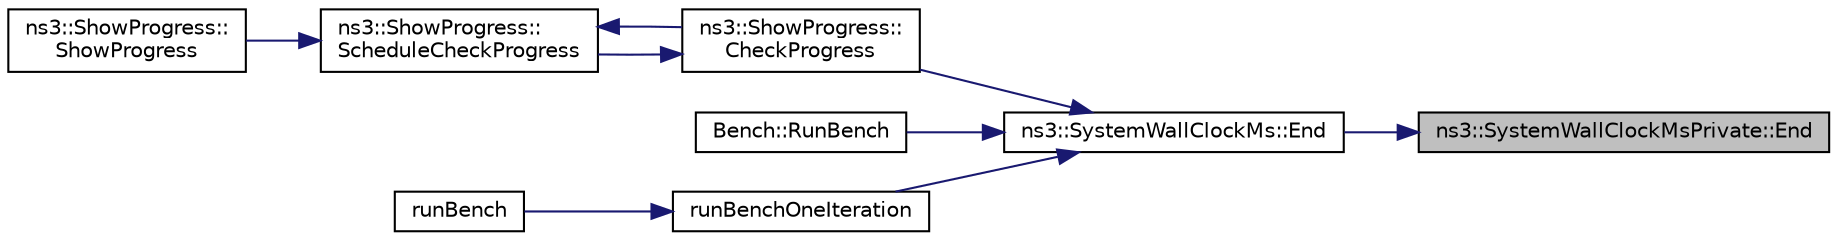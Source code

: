 digraph "ns3::SystemWallClockMsPrivate::End"
{
 // LATEX_PDF_SIZE
  edge [fontname="Helvetica",fontsize="10",labelfontname="Helvetica",labelfontsize="10"];
  node [fontname="Helvetica",fontsize="10",shape=record];
  rankdir="RL";
  Node1 [label="ns3::SystemWallClockMsPrivate::End",height=0.2,width=0.4,color="black", fillcolor="grey75", style="filled", fontcolor="black",tooltip="Stop measuring the time since Start() was called."];
  Node1 -> Node2 [dir="back",color="midnightblue",fontsize="10",style="solid",fontname="Helvetica"];
  Node2 [label="ns3::SystemWallClockMs::End",height=0.2,width=0.4,color="black", fillcolor="white", style="filled",URL="$classns3_1_1_system_wall_clock_ms.html#a57d41e579c7b4abbd1f1b7c578797906",tooltip="Stop measuring the time since Start() was called."];
  Node2 -> Node3 [dir="back",color="midnightblue",fontsize="10",style="solid",fontname="Helvetica"];
  Node3 [label="ns3::ShowProgress::\lCheckProgress",height=0.2,width=0.4,color="black", fillcolor="white", style="filled",URL="$classns3_1_1_show_progress.html#a49719b055f8012ca440105a7a0938180",tooltip="Check on execution progress."];
  Node3 -> Node4 [dir="back",color="midnightblue",fontsize="10",style="solid",fontname="Helvetica"];
  Node4 [label="ns3::ShowProgress::\lScheduleCheckProgress",height=0.2,width=0.4,color="black", fillcolor="white", style="filled",URL="$classns3_1_1_show_progress.html#aca4d1a937bce4f1d6333009985017de2",tooltip="Schedule the next CheckProgress."];
  Node4 -> Node5 [dir="back",color="midnightblue",fontsize="10",style="solid",fontname="Helvetica"];
  Node5 [label="ns3::ShowProgress::\lShowProgress",height=0.2,width=0.4,color="black", fillcolor="white", style="filled",URL="$classns3_1_1_show_progress.html#a4519023c0e05223634c852e97543ca2f",tooltip="Constructor."];
  Node4 -> Node3 [dir="back",color="midnightblue",fontsize="10",style="solid",fontname="Helvetica"];
  Node2 -> Node6 [dir="back",color="midnightblue",fontsize="10",style="solid",fontname="Helvetica"];
  Node6 [label="Bench::RunBench",height=0.2,width=0.4,color="black", fillcolor="white", style="filled",URL="$class_bench.html#a0c2b26e8df33c95e6048cd8cac4431c7",tooltip="Run function."];
  Node2 -> Node7 [dir="back",color="midnightblue",fontsize="10",style="solid",fontname="Helvetica"];
  Node7 [label="runBenchOneIteration",height=0.2,width=0.4,color="black", fillcolor="white", style="filled",URL="$bench-packets_8cc.html#a2ea24a8206ba6cea1bc6c670d3d9e133",tooltip=" "];
  Node7 -> Node8 [dir="back",color="midnightblue",fontsize="10",style="solid",fontname="Helvetica"];
  Node8 [label="runBench",height=0.2,width=0.4,color="black", fillcolor="white", style="filled",URL="$bench-packets_8cc.html#a93e05838d65db2451667734dcb3d0b29",tooltip=" "];
}
